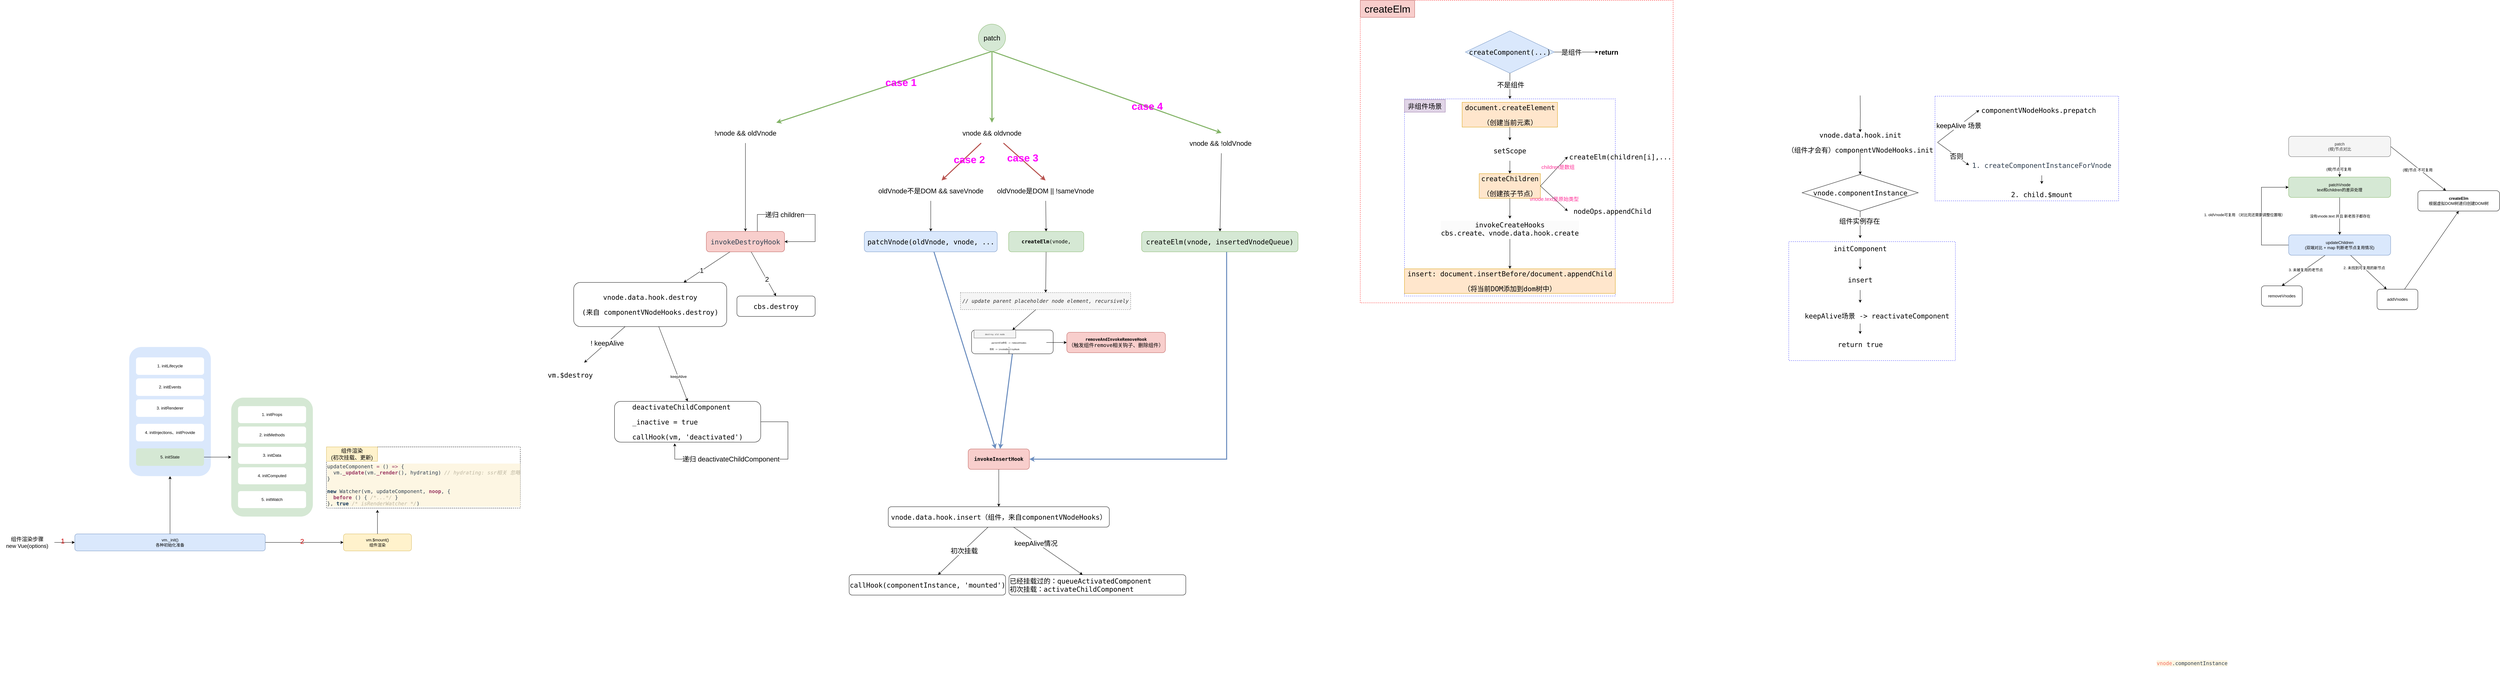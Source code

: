 <mxfile version="20.8.16" type="github">
  <diagram id="CYfjbphqx9tA-r45BFys" name="第 1 页">
    <mxGraphModel dx="10650" dy="4502" grid="1" gridSize="10" guides="1" tooltips="1" connect="1" arrows="1" fold="1" page="1" pageScale="1" pageWidth="827" pageHeight="1169" math="0" shadow="0">
      <root>
        <mxCell id="0" />
        <mxCell id="1" parent="0" />
        <mxCell id="A5yrZgPphUj7bXW_ytzl-1" value="" style="rounded=0;whiteSpace=wrap;html=1;strokeWidth=1;dashed=1;fillColor=none;fontColor=#333333;strokeColor=#FF0000;" vertex="1" parent="1">
          <mxGeometry x="-5030" y="-3460" width="920" height="890" as="geometry" />
        </mxCell>
        <mxCell id="4bwGVamTZCCQDD6INmVC-34" value="" style="rounded=0;whiteSpace=wrap;html=1;dashed=1;labelBackgroundColor=none;strokeColor=#3333FF;strokeWidth=1;fontSize=20;fontColor=default;fillColor=none;" parent="1" vertex="1">
          <mxGeometry x="-3340" y="-3178" width="540" height="308" as="geometry" />
        </mxCell>
        <mxCell id="4bwGVamTZCCQDD6INmVC-33" value="" style="rounded=0;whiteSpace=wrap;html=1;dashed=1;labelBackgroundColor=none;fontSize=20;fillColor=none;strokeWidth=1;strokeColor=#3333FF;" parent="1" vertex="1">
          <mxGeometry x="-3770" y="-2750" width="490" height="350" as="geometry" />
        </mxCell>
        <mxCell id="4bwGVamTZCCQDD6INmVC-31" value="" style="rounded=0;whiteSpace=wrap;html=1;dashed=1;labelBackgroundColor=none;fontSize=20;fontColor=#333333;fillColor=none;strokeColor=#3333FF;strokeWidth=1;" parent="1" vertex="1">
          <mxGeometry x="-4900" y="-3170" width="620" height="580" as="geometry" />
        </mxCell>
        <mxCell id="nyC_OaXjF2CT9D5yMoAg-6" style="edgeStyle=orthogonalEdgeStyle;rounded=0;orthogonalLoop=1;jettySize=auto;html=1;entryX=0.5;entryY=0;entryDx=0;entryDy=0;" parent="1" source="nyC_OaXjF2CT9D5yMoAg-3" target="nyC_OaXjF2CT9D5yMoAg-4" edge="1">
          <mxGeometry relative="1" as="geometry" />
        </mxCell>
        <mxCell id="nyC_OaXjF2CT9D5yMoAg-7" value="(根)节点可复用" style="edgeLabel;html=1;align=center;verticalAlign=middle;resizable=0;points=[];" parent="nyC_OaXjF2CT9D5yMoAg-6" vertex="1" connectable="0">
          <mxGeometry x="0.233" y="-3" relative="1" as="geometry">
            <mxPoint as="offset" />
          </mxGeometry>
        </mxCell>
        <mxCell id="nyC_OaXjF2CT9D5yMoAg-13" style="rounded=0;orthogonalLoop=1;jettySize=auto;html=1;exitX=1;exitY=0.5;exitDx=0;exitDy=0;" parent="1" source="nyC_OaXjF2CT9D5yMoAg-3" target="nyC_OaXjF2CT9D5yMoAg-12" edge="1">
          <mxGeometry relative="1" as="geometry" />
        </mxCell>
        <mxCell id="nyC_OaXjF2CT9D5yMoAg-14" value="(根)节点 不可复用" style="edgeLabel;html=1;align=center;verticalAlign=middle;resizable=0;points=[];" parent="nyC_OaXjF2CT9D5yMoAg-13" vertex="1" connectable="0">
          <mxGeometry x="0.057" y="2" relative="1" as="geometry">
            <mxPoint x="-8" y="2" as="offset" />
          </mxGeometry>
        </mxCell>
        <mxCell id="nyC_OaXjF2CT9D5yMoAg-3" value="patch&lt;br&gt;(根)节点对比" style="rounded=1;whiteSpace=wrap;html=1;fillColor=#f5f5f5;fontColor=#333333;strokeColor=#666666;" parent="1" vertex="1">
          <mxGeometry x="-2300" y="-3060" width="300" height="60" as="geometry" />
        </mxCell>
        <mxCell id="nyC_OaXjF2CT9D5yMoAg-10" style="edgeStyle=orthogonalEdgeStyle;rounded=0;orthogonalLoop=1;jettySize=auto;html=1;" parent="1" source="nyC_OaXjF2CT9D5yMoAg-4" target="nyC_OaXjF2CT9D5yMoAg-5" edge="1">
          <mxGeometry relative="1" as="geometry" />
        </mxCell>
        <mxCell id="nyC_OaXjF2CT9D5yMoAg-11" value="没有vnode.text 并且 新老孩子都存在" style="edgeLabel;html=1;align=center;verticalAlign=middle;resizable=0;points=[];" parent="nyC_OaXjF2CT9D5yMoAg-10" vertex="1" connectable="0">
          <mxGeometry x="-0.017" y="1" relative="1" as="geometry">
            <mxPoint y="1" as="offset" />
          </mxGeometry>
        </mxCell>
        <mxCell id="nyC_OaXjF2CT9D5yMoAg-4" value="patchVnode&lt;br&gt;text和children的差异处理" style="rounded=1;whiteSpace=wrap;html=1;fillColor=#d5e8d4;strokeColor=#82b366;" parent="1" vertex="1">
          <mxGeometry x="-2300" y="-2940" width="300" height="60" as="geometry" />
        </mxCell>
        <mxCell id="nyC_OaXjF2CT9D5yMoAg-19" style="edgeStyle=orthogonalEdgeStyle;rounded=0;orthogonalLoop=1;jettySize=auto;html=1;entryX=0;entryY=0.5;entryDx=0;entryDy=0;" parent="1" source="nyC_OaXjF2CT9D5yMoAg-5" target="nyC_OaXjF2CT9D5yMoAg-4" edge="1">
          <mxGeometry relative="1" as="geometry">
            <Array as="points">
              <mxPoint x="-2380" y="-2740" />
              <mxPoint x="-2380" y="-2910" />
            </Array>
          </mxGeometry>
        </mxCell>
        <mxCell id="nyC_OaXjF2CT9D5yMoAg-20" value="1. oldVnode可复用 （对比完还需要调整位置哦）" style="edgeLabel;html=1;align=center;verticalAlign=middle;resizable=0;points=[];" parent="nyC_OaXjF2CT9D5yMoAg-19" vertex="1" connectable="0">
          <mxGeometry x="0.174" y="-2" relative="1" as="geometry">
            <mxPoint x="-52" y="24" as="offset" />
          </mxGeometry>
        </mxCell>
        <mxCell id="nyC_OaXjF2CT9D5yMoAg-29" style="rounded=0;orthogonalLoop=1;jettySize=auto;html=1;" parent="1" source="nyC_OaXjF2CT9D5yMoAg-5" target="nyC_OaXjF2CT9D5yMoAg-27" edge="1">
          <mxGeometry relative="1" as="geometry" />
        </mxCell>
        <mxCell id="nyC_OaXjF2CT9D5yMoAg-32" value="2. 未找到可复用的新节点" style="edgeLabel;html=1;align=center;verticalAlign=middle;resizable=0;points=[];" parent="nyC_OaXjF2CT9D5yMoAg-29" vertex="1" connectable="0">
          <mxGeometry x="-0.258" y="1" relative="1" as="geometry">
            <mxPoint as="offset" />
          </mxGeometry>
        </mxCell>
        <mxCell id="nyC_OaXjF2CT9D5yMoAg-30" style="rounded=0;orthogonalLoop=1;jettySize=auto;html=1;entryX=0.5;entryY=0;entryDx=0;entryDy=0;" parent="1" source="nyC_OaXjF2CT9D5yMoAg-5" target="nyC_OaXjF2CT9D5yMoAg-23" edge="1">
          <mxGeometry relative="1" as="geometry" />
        </mxCell>
        <mxCell id="nyC_OaXjF2CT9D5yMoAg-31" value="3. 未被复用的老节点" style="edgeLabel;html=1;align=center;verticalAlign=middle;resizable=0;points=[];" parent="nyC_OaXjF2CT9D5yMoAg-30" vertex="1" connectable="0">
          <mxGeometry x="-0.07" y="1" relative="1" as="geometry">
            <mxPoint x="1" as="offset" />
          </mxGeometry>
        </mxCell>
        <mxCell id="nyC_OaXjF2CT9D5yMoAg-5" value="updateChildren&lt;br&gt;(双端对比 + map 判断老节点复用情况)" style="rounded=1;whiteSpace=wrap;html=1;fillColor=#dae8fc;strokeColor=#6c8ebf;" parent="1" vertex="1">
          <mxGeometry x="-2300" y="-2770" width="300" height="60" as="geometry" />
        </mxCell>
        <mxCell id="nyC_OaXjF2CT9D5yMoAg-12" value="&lt;b&gt;createElm&lt;/b&gt;&lt;br&gt;根据虚拟DOM树递归创建DOM树" style="rounded=1;whiteSpace=wrap;html=1;" parent="1" vertex="1">
          <mxGeometry x="-1920" y="-2900" width="240" height="60" as="geometry" />
        </mxCell>
        <mxCell id="nyC_OaXjF2CT9D5yMoAg-23" value="removeVnodes" style="rounded=1;whiteSpace=wrap;html=1;" parent="1" vertex="1">
          <mxGeometry x="-2380" y="-2620" width="120" height="60" as="geometry" />
        </mxCell>
        <mxCell id="nyC_OaXjF2CT9D5yMoAg-35" style="edgeStyle=none;rounded=0;orthogonalLoop=1;jettySize=auto;html=1;entryX=0.5;entryY=1;entryDx=0;entryDy=0;" parent="1" source="nyC_OaXjF2CT9D5yMoAg-27" target="nyC_OaXjF2CT9D5yMoAg-12" edge="1">
          <mxGeometry relative="1" as="geometry" />
        </mxCell>
        <mxCell id="nyC_OaXjF2CT9D5yMoAg-27" value="addVnodes" style="rounded=1;whiteSpace=wrap;html=1;" parent="1" vertex="1">
          <mxGeometry x="-2040" y="-2610" width="120" height="60" as="geometry" />
        </mxCell>
        <mxCell id="IgrU8c0RmBnP60wYQgWF-32" value="" style="group;fillColor=none;strokeColor=none;container=0;" parent="1" vertex="1" connectable="0">
          <mxGeometry x="-8650" y="-2440" width="240" height="380" as="geometry" />
        </mxCell>
        <mxCell id="IgrU8c0RmBnP60wYQgWF-27" value="" style="rounded=1;whiteSpace=wrap;html=1;labelBackgroundColor=none;fontSize=16;fillColor=#dae8fc;strokeColor=none;" parent="1" vertex="1">
          <mxGeometry x="-8650" y="-2440" width="240" height="380" as="geometry" />
        </mxCell>
        <mxCell id="IgrU8c0RmBnP60wYQgWF-4" value="1. initLifecycle" style="rounded=1;whiteSpace=wrap;html=1;strokeColor=none;dashed=1;" parent="1" vertex="1">
          <mxGeometry x="-8630" y="-2409.412" width="200" height="51.471" as="geometry" />
        </mxCell>
        <mxCell id="IgrU8c0RmBnP60wYQgWF-5" value="2. initEvents" style="rounded=1;whiteSpace=wrap;html=1;strokeColor=none;dashed=1;" parent="1" vertex="1">
          <mxGeometry x="-8630" y="-2347.647" width="200" height="51.471" as="geometry" />
        </mxCell>
        <mxCell id="IgrU8c0RmBnP60wYQgWF-6" value="3. initRenderer" style="rounded=1;whiteSpace=wrap;html=1;strokeColor=none;dashed=1;" parent="1" vertex="1">
          <mxGeometry x="-8630" y="-2285.882" width="200" height="51.471" as="geometry" />
        </mxCell>
        <mxCell id="IgrU8c0RmBnP60wYQgWF-7" value="4. initInjections、initProvide" style="rounded=1;whiteSpace=wrap;html=1;strokeColor=none;dashed=1;" parent="1" vertex="1">
          <mxGeometry x="-8630" y="-2213.824" width="200" height="51.471" as="geometry" />
        </mxCell>
        <mxCell id="IgrU8c0RmBnP60wYQgWF-8" value="5. initState" style="rounded=1;whiteSpace=wrap;html=1;fillColor=#d5e8d4;strokeColor=none;dashed=1;" parent="1" vertex="1">
          <mxGeometry x="-8630" y="-2141.765" width="200" height="51.471" as="geometry" />
        </mxCell>
        <mxCell id="IgrU8c0RmBnP60wYQgWF-45" style="rounded=0;orthogonalLoop=1;jettySize=auto;html=1;fontSize=16;" parent="1" source="IgrU8c0RmBnP60wYQgWF-8" target="IgrU8c0RmBnP60wYQgWF-44" edge="1">
          <mxGeometry relative="1" as="geometry" />
        </mxCell>
        <mxCell id="IgrU8c0RmBnP60wYQgWF-68" style="edgeStyle=none;rounded=0;orthogonalLoop=1;jettySize=auto;html=1;entryX=0;entryY=0.5;entryDx=0;entryDy=0;fontSize=16;" parent="1" source="IgrU8c0RmBnP60wYQgWF-56" target="IgrU8c0RmBnP60wYQgWF-67" edge="1">
          <mxGeometry relative="1" as="geometry" />
        </mxCell>
        <mxCell id="uZaw1NYE_zLOabANN2x5-4" value="2" style="edgeLabel;html=1;align=center;verticalAlign=middle;resizable=0;points=[];fontSize=20;labelBackgroundColor=none;fontColor=#CC0000;" parent="IgrU8c0RmBnP60wYQgWF-68" vertex="1" connectable="0">
          <mxGeometry x="-0.061" y="4" relative="1" as="geometry">
            <mxPoint as="offset" />
          </mxGeometry>
        </mxCell>
        <mxCell id="IgrU8c0RmBnP60wYQgWF-56" value="vm._init()&lt;br&gt;各种初始化准备" style="rounded=1;whiteSpace=wrap;html=1;fillColor=#dae8fc;strokeColor=#6c8ebf;" parent="1" vertex="1">
          <mxGeometry x="-8810" y="-1890" width="560" height="50" as="geometry" />
        </mxCell>
        <mxCell id="IgrU8c0RmBnP60wYQgWF-62" value="" style="group;fillColor=none;strokeColor=none;container=0;" parent="1" vertex="1" connectable="0">
          <mxGeometry x="-8350" y="-2291.03" width="240" height="350" as="geometry" />
        </mxCell>
        <mxCell id="IgrU8c0RmBnP60wYQgWF-67" value="vm.$mount()&lt;br&gt;组件渲染" style="rounded=1;whiteSpace=wrap;html=1;fillColor=#fff2cc;strokeColor=#d6b656;" parent="1" vertex="1">
          <mxGeometry x="-8020" y="-1890" width="200" height="50" as="geometry" />
        </mxCell>
        <mxCell id="IgrU8c0RmBnP60wYQgWF-65" style="edgeStyle=none;rounded=0;orthogonalLoop=1;jettySize=auto;html=1;entryX=0.5;entryY=1;entryDx=0;entryDy=0;fontSize=16;" parent="1" source="IgrU8c0RmBnP60wYQgWF-56" target="IgrU8c0RmBnP60wYQgWF-27" edge="1">
          <mxGeometry relative="1" as="geometry" />
        </mxCell>
        <mxCell id="IgrU8c0RmBnP60wYQgWF-80" value="" style="group;rounded=1;strokeColor=#666666;dashed=1;fillColor=#f5f5f5;fontColor=#333333;container=0;" parent="1" vertex="1" connectable="0">
          <mxGeometry x="-8070" y="-2146.03" width="570" height="180" as="geometry" />
        </mxCell>
        <mxCell id="IgrU8c0RmBnP60wYQgWF-81" style="edgeStyle=none;rounded=0;orthogonalLoop=1;jettySize=auto;html=1;fontSize=16;entryX=0.263;entryY=1.07;entryDx=0;entryDy=0;entryPerimeter=0;" parent="1" source="IgrU8c0RmBnP60wYQgWF-67" target="IgrU8c0RmBnP60wYQgWF-76" edge="1">
          <mxGeometry relative="1" as="geometry" />
        </mxCell>
        <mxCell id="qLNd9muEBpBftxDDXbBB-7" style="rounded=0;orthogonalLoop=1;jettySize=auto;html=1;entryX=0.5;entryY=0;entryDx=0;entryDy=0;" parent="1" source="qLNd9muEBpBftxDDXbBB-2" target="qLNd9muEBpBftxDDXbBB-5" edge="1">
          <mxGeometry relative="1" as="geometry" />
        </mxCell>
        <mxCell id="qLNd9muEBpBftxDDXbBB-20" value="&lt;font style=&quot;font-size: 20px;&quot;&gt;2&lt;/font&gt;" style="edgeLabel;html=1;align=center;verticalAlign=middle;resizable=0;points=[];labelBackgroundColor=default;fontColor=default;" parent="qLNd9muEBpBftxDDXbBB-7" vertex="1" connectable="0">
          <mxGeometry x="0.218" y="1" relative="1" as="geometry">
            <mxPoint y="1" as="offset" />
          </mxGeometry>
        </mxCell>
        <mxCell id="qLNd9muEBpBftxDDXbBB-8" style="rounded=0;orthogonalLoop=1;jettySize=auto;html=1;" parent="1" source="qLNd9muEBpBftxDDXbBB-2" target="qLNd9muEBpBftxDDXbBB-6" edge="1">
          <mxGeometry relative="1" as="geometry" />
        </mxCell>
        <mxCell id="qLNd9muEBpBftxDDXbBB-21" value="&lt;font style=&quot;font-size: 20px;&quot;&gt;1&lt;/font&gt;" style="edgeLabel;html=1;align=center;verticalAlign=middle;resizable=0;points=[];labelBackgroundColor=default;fontColor=default;" parent="qLNd9muEBpBftxDDXbBB-8" vertex="1" connectable="0">
          <mxGeometry x="0.21" y="-2" relative="1" as="geometry">
            <mxPoint y="1" as="offset" />
          </mxGeometry>
        </mxCell>
        <mxCell id="qLNd9muEBpBftxDDXbBB-2" value="&lt;pre style=&quot;color: rgb(47, 63, 80); font-family: &amp;quot;Fira Code&amp;quot;, monospace; font-size: 20px;&quot;&gt;invokeDestroyHook&lt;/pre&gt;" style="rounded=1;whiteSpace=wrap;html=1;fillColor=#f8cecc;strokeColor=#b85450;fontSize=20;" parent="1" vertex="1">
          <mxGeometry x="-6953" y="-2780" width="230" height="60" as="geometry" />
        </mxCell>
        <mxCell id="qLNd9muEBpBftxDDXbBB-5" value="&lt;pre style=&quot;font-family: &amp;quot;Fira Code&amp;quot;, monospace; font-size: 20px;&quot;&gt;cbs.destroy&lt;/pre&gt;" style="rounded=1;whiteSpace=wrap;html=1;labelBackgroundColor=none;fontColor=default;fontSize=20;" parent="1" vertex="1">
          <mxGeometry x="-6863" y="-2590" width="230" height="60" as="geometry" />
        </mxCell>
        <mxCell id="qLNd9muEBpBftxDDXbBB-17" style="edgeStyle=none;rounded=0;orthogonalLoop=1;jettySize=auto;html=1;entryX=0.5;entryY=0;entryDx=0;entryDy=0;labelBackgroundColor=default;fontColor=default;" parent="1" source="qLNd9muEBpBftxDDXbBB-6" target="qLNd9muEBpBftxDDXbBB-31" edge="1">
          <mxGeometry relative="1" as="geometry">
            <mxPoint x="-6243" y="-2770.192" as="targetPoint" />
          </mxGeometry>
        </mxCell>
        <mxCell id="qLNd9muEBpBftxDDXbBB-19" value="keepAlive" style="edgeLabel;html=1;align=center;verticalAlign=middle;resizable=0;points=[];labelBackgroundColor=default;fontColor=default;" parent="qLNd9muEBpBftxDDXbBB-17" vertex="1" connectable="0">
          <mxGeometry x="0.34" y="1" relative="1" as="geometry">
            <mxPoint as="offset" />
          </mxGeometry>
        </mxCell>
        <mxCell id="Tw7vDCOJv9hkWKka9X_p-127" style="rounded=0;orthogonalLoop=1;jettySize=auto;html=1;labelBackgroundColor=default;fontSize=20;fontColor=default;" parent="1" source="qLNd9muEBpBftxDDXbBB-6" target="qLNd9muEBpBftxDDXbBB-11" edge="1">
          <mxGeometry relative="1" as="geometry" />
        </mxCell>
        <mxCell id="Tw7vDCOJv9hkWKka9X_p-138" value="!&amp;nbsp;keepAlive" style="edgeLabel;html=1;align=center;verticalAlign=middle;resizable=0;points=[];fontSize=20;fontColor=default;" parent="Tw7vDCOJv9hkWKka9X_p-127" vertex="1" connectable="0">
          <mxGeometry x="-0.1" y="1" relative="1" as="geometry">
            <mxPoint y="-1" as="offset" />
          </mxGeometry>
        </mxCell>
        <mxCell id="qLNd9muEBpBftxDDXbBB-6" value="&lt;pre style=&quot;font-family: &amp;quot;Fira Code&amp;quot;, monospace; font-size: 20px;&quot;&gt;vnode.data.hook.destroy&lt;/pre&gt;&lt;pre style=&quot;font-family: &amp;quot;Fira Code&amp;quot;, monospace; font-size: 20px;&quot;&gt;(来自 componentVNodeHooks.destroy)&lt;/pre&gt;" style="rounded=1;html=1;labelBackgroundColor=none;fontColor=default;fillColor=none;fontSize=20;whiteSpace=wrap;" parent="1" vertex="1">
          <mxGeometry x="-7343" y="-2630" width="450" height="130" as="geometry" />
        </mxCell>
        <mxCell id="qLNd9muEBpBftxDDXbBB-11" value="&lt;pre style=&quot;font-family: &amp;quot;Fira Code&amp;quot;, monospace; font-size: 20px;&quot;&gt;vm.$destroy&lt;/pre&gt;" style="text;whiteSpace=wrap;html=1;labelBackgroundColor=none;fontColor=default;fontSize=20;verticalAlign=middle;align=center;" parent="1" vertex="1">
          <mxGeometry x="-7443" y="-2394" width="180" height="72" as="geometry" />
        </mxCell>
        <mxCell id="qLNd9muEBpBftxDDXbBB-31" value="&lt;pre style=&quot;border-color: var(--border-color); text-align: left; font-family: &amp;quot;Fira Code&amp;quot;, monospace; font-size: 20px;&quot;&gt;deactivateChildComponent&lt;br style=&quot;border-color: var(--border-color); font-size: 20px;&quot;&gt;&lt;pre style=&quot;border-color: var(--border-color); font-family: &amp;quot;Fira Code&amp;quot;, monospace; font-size: 20px;&quot;&gt;_inactive = true&lt;br style=&quot;border-color: var(--border-color); font-size: 20px;&quot;&gt;&lt;pre style=&quot;border-color: var(--border-color); font-family: &amp;quot;Fira Code&amp;quot;, monospace; font-size: 20px;&quot;&gt;callHook(vm, &lt;span style=&quot;border-color: var(--border-color); font-size: 20px;&quot;&gt;&#39;deactivated&#39;&lt;/span&gt;)&lt;/pre&gt;&lt;/pre&gt;&lt;/pre&gt;" style="rounded=1;whiteSpace=wrap;html=1;labelBackgroundColor=none;fontColor=default;fontSize=20;fontStyle=0;" parent="1" vertex="1">
          <mxGeometry x="-7223" y="-2280" width="430" height="120" as="geometry" />
        </mxCell>
        <mxCell id="qLNd9muEBpBftxDDXbBB-32" style="edgeStyle=orthogonalEdgeStyle;rounded=0;orthogonalLoop=1;jettySize=auto;html=1;entryX=0.412;entryY=1.028;entryDx=0;entryDy=0;entryPerimeter=0;exitX=1;exitY=0.5;exitDx=0;exitDy=0;labelBackgroundColor=default;fontColor=default;" parent="1" source="qLNd9muEBpBftxDDXbBB-31" target="qLNd9muEBpBftxDDXbBB-31" edge="1">
          <mxGeometry relative="1" as="geometry">
            <Array as="points">
              <mxPoint x="-6713" y="-2220" />
              <mxPoint x="-6713" y="-2110" />
              <mxPoint x="-7046" y="-2110" />
            </Array>
          </mxGeometry>
        </mxCell>
        <mxCell id="qLNd9muEBpBftxDDXbBB-33" value="&lt;font style=&quot;font-size: 20px;&quot;&gt;递归&amp;nbsp;&lt;/font&gt;deactivateChildComponent" style="edgeLabel;html=1;align=center;verticalAlign=middle;resizable=0;points=[];labelBackgroundColor=default;fontColor=default;fontSize=20;" parent="qLNd9muEBpBftxDDXbBB-32" vertex="1" connectable="0">
          <mxGeometry x="0.469" y="-1" relative="1" as="geometry">
            <mxPoint x="60" as="offset" />
          </mxGeometry>
        </mxCell>
        <mxCell id="Tw7vDCOJv9hkWKka9X_p-125" style="edgeStyle=orthogonalEdgeStyle;rounded=0;orthogonalLoop=1;jettySize=auto;html=1;labelBackgroundColor=default;fontSize=20;fontColor=default;" parent="1" source="qLNd9muEBpBftxDDXbBB-36" target="qLNd9muEBpBftxDDXbBB-2" edge="1">
          <mxGeometry relative="1" as="geometry" />
        </mxCell>
        <mxCell id="qLNd9muEBpBftxDDXbBB-36" value="!vnode &amp;amp;&amp;amp; oldVnode" style="text;html=1;strokeColor=none;fillColor=none;align=center;verticalAlign=middle;whiteSpace=wrap;rounded=0;fontSize=20;" parent="1" vertex="1">
          <mxGeometry x="-6938" y="-3100" width="200" height="60" as="geometry" />
        </mxCell>
        <mxCell id="qLNd9muEBpBftxDDXbBB-49" style="rounded=0;orthogonalLoop=1;jettySize=auto;html=1;" parent="1" source="qLNd9muEBpBftxDDXbBB-37" target="qLNd9muEBpBftxDDXbBB-38" edge="1">
          <mxGeometry relative="1" as="geometry" />
        </mxCell>
        <mxCell id="qLNd9muEBpBftxDDXbBB-37" value="vnode &amp;amp;&amp;amp; !oldVnode&amp;nbsp;" style="text;html=1;strokeColor=none;fillColor=none;align=center;verticalAlign=middle;whiteSpace=wrap;rounded=0;fontSize=20;" parent="1" vertex="1">
          <mxGeometry x="-5538" y="-3070" width="200" height="60" as="geometry" />
        </mxCell>
        <mxCell id="qLNd9muEBpBftxDDXbBB-56" style="rounded=0;orthogonalLoop=1;jettySize=auto;html=1;fillColor=#dae8fc;strokeColor=#6c8ebf;strokeWidth=3;edgeStyle=orthogonalEdgeStyle;" parent="1" source="qLNd9muEBpBftxDDXbBB-38" target="qLNd9muEBpBftxDDXbBB-55" edge="1">
          <mxGeometry relative="1" as="geometry">
            <Array as="points">
              <mxPoint x="-5423" y="-2110" />
            </Array>
          </mxGeometry>
        </mxCell>
        <mxCell id="qLNd9muEBpBftxDDXbBB-38" value="&lt;pre style=&quot;font-family: &amp;quot;Fira Code&amp;quot;, monospace; font-size: 20px;&quot;&gt;&lt;pre style=&quot;font-family: &amp;quot;Fira Code&amp;quot;, monospace; font-size: 20px;&quot;&gt;createElm(&lt;span style=&quot;font-size: 20px;&quot;&gt;vnode&lt;/span&gt;, insertedVnodeQueue)&lt;/pre&gt;&lt;/pre&gt;" style="rounded=1;whiteSpace=wrap;html=1;fillColor=#d5e8d4;strokeColor=#82b366;labelBackgroundColor=none;fontColor=default;fontSize=20;" parent="1" vertex="1">
          <mxGeometry x="-5673" y="-2780" width="460" height="60" as="geometry" />
        </mxCell>
        <mxCell id="qLNd9muEBpBftxDDXbBB-47" style="rounded=0;orthogonalLoop=1;jettySize=auto;html=1;fontSize=20;fillColor=#f8cecc;strokeColor=#b85450;strokeWidth=3;" parent="1" source="qLNd9muEBpBftxDDXbBB-39" target="qLNd9muEBpBftxDDXbBB-40" edge="1">
          <mxGeometry relative="1" as="geometry" />
        </mxCell>
        <mxCell id="Tw7vDCOJv9hkWKka9X_p-176" value="case 2" style="edgeLabel;html=1;align=center;verticalAlign=middle;resizable=0;points=[];fontSize=30;fontColor=#FF00FF;fontStyle=1;labelBackgroundColor=none;" parent="qLNd9muEBpBftxDDXbBB-47" vertex="1" connectable="0">
          <mxGeometry x="-0.26" y="10" relative="1" as="geometry">
            <mxPoint x="1" as="offset" />
          </mxGeometry>
        </mxCell>
        <mxCell id="qLNd9muEBpBftxDDXbBB-48" style="rounded=0;orthogonalLoop=1;jettySize=auto;html=1;entryX=0.5;entryY=0;entryDx=0;entryDy=0;fontSize=20;fillColor=#f8cecc;strokeColor=#b85450;strokeWidth=3;" parent="1" source="qLNd9muEBpBftxDDXbBB-39" target="qLNd9muEBpBftxDDXbBB-43" edge="1">
          <mxGeometry relative="1" as="geometry" />
        </mxCell>
        <mxCell id="Tw7vDCOJv9hkWKka9X_p-177" value="case 3" style="edgeLabel;html=1;align=center;verticalAlign=middle;resizable=0;points=[];fontSize=30;fontColor=#FF00FF;fontStyle=1;labelBackgroundColor=none;" parent="qLNd9muEBpBftxDDXbBB-48" vertex="1" connectable="0">
          <mxGeometry x="-0.141" y="6" relative="1" as="geometry">
            <mxPoint x="-1" as="offset" />
          </mxGeometry>
        </mxCell>
        <mxCell id="qLNd9muEBpBftxDDXbBB-39" value="vnode &amp;amp;&amp;amp; oldvnode" style="text;html=1;strokeColor=none;fillColor=none;align=center;verticalAlign=middle;whiteSpace=wrap;rounded=0;fontSize=20;" parent="1" vertex="1">
          <mxGeometry x="-6213" y="-3100" width="200" height="60" as="geometry" />
        </mxCell>
        <mxCell id="qLNd9muEBpBftxDDXbBB-45" style="rounded=0;orthogonalLoop=1;jettySize=auto;html=1;" parent="1" source="qLNd9muEBpBftxDDXbBB-40" target="qLNd9muEBpBftxDDXbBB-42" edge="1">
          <mxGeometry relative="1" as="geometry" />
        </mxCell>
        <mxCell id="qLNd9muEBpBftxDDXbBB-40" value="oldVnode不是DOM &amp;amp;&amp;amp; saveVnode" style="text;html=1;strokeColor=none;fillColor=none;align=center;verticalAlign=middle;whiteSpace=wrap;rounded=0;fontSize=20;" parent="1" vertex="1">
          <mxGeometry x="-6469.5" y="-2930" width="353" height="60" as="geometry" />
        </mxCell>
        <mxCell id="Tw7vDCOJv9hkWKka9X_p-6" style="edgeStyle=none;rounded=0;orthogonalLoop=1;jettySize=auto;html=1;fillColor=#dae8fc;strokeColor=#6c8ebf;strokeWidth=3;" parent="1" source="qLNd9muEBpBftxDDXbBB-42" target="qLNd9muEBpBftxDDXbBB-55" edge="1">
          <mxGeometry relative="1" as="geometry" />
        </mxCell>
        <mxCell id="qLNd9muEBpBftxDDXbBB-42" value="&lt;pre style=&quot;font-family: &amp;quot;Fira Code&amp;quot;, monospace; font-size: 20px;&quot;&gt;&lt;pre style=&quot;font-family: &amp;quot;Fira Code&amp;quot;, monospace;&quot;&gt;patchVnode(oldVnode, vnode, ...&lt;/pre&gt;&lt;/pre&gt;" style="rounded=1;whiteSpace=wrap;html=1;fillColor=#dae8fc;strokeColor=#6c8ebf;" parent="1" vertex="1">
          <mxGeometry x="-6488.5" y="-2780" width="391" height="60" as="geometry" />
        </mxCell>
        <mxCell id="qLNd9muEBpBftxDDXbBB-46" style="rounded=0;orthogonalLoop=1;jettySize=auto;html=1;" parent="1" source="qLNd9muEBpBftxDDXbBB-43" target="qLNd9muEBpBftxDDXbBB-44" edge="1">
          <mxGeometry relative="1" as="geometry" />
        </mxCell>
        <mxCell id="qLNd9muEBpBftxDDXbBB-43" value="oldVnode是DOM || !sameVnode" style="text;html=1;strokeColor=none;fillColor=none;align=center;verticalAlign=middle;whiteSpace=wrap;rounded=0;fontSize=20;" parent="1" vertex="1">
          <mxGeometry x="-6111.89" y="-2930" width="313" height="60" as="geometry" />
        </mxCell>
        <mxCell id="qLNd9muEBpBftxDDXbBB-52" style="rounded=0;orthogonalLoop=1;jettySize=auto;html=1;" parent="1" source="qLNd9muEBpBftxDDXbBB-44" target="qLNd9muEBpBftxDDXbBB-51" edge="1">
          <mxGeometry relative="1" as="geometry" />
        </mxCell>
        <mxCell id="qLNd9muEBpBftxDDXbBB-51" value="&lt;pre style=&quot;font-family: &amp;quot;Fira Code&amp;quot;, monospace; font-size: 11.3pt;&quot;&gt;&lt;span style=&quot;font-style: italic;&quot;&gt;// update parent placeholder node element, recursively&lt;/span&gt;&lt;/pre&gt;" style="text;whiteSpace=wrap;html=1;fontColor=#333333;labelBackgroundColor=none;strokeColor=#666666;dashed=1;verticalAlign=middle;align=center;fillColor=#f5f5f5;" parent="1" vertex="1">
          <mxGeometry x="-6205.64" y="-2600" width="500.5" height="50" as="geometry" />
        </mxCell>
        <mxCell id="Tw7vDCOJv9hkWKka9X_p-113" style="edgeStyle=none;rounded=0;orthogonalLoop=1;jettySize=auto;html=1;fontSize=15;" parent="1" source="qLNd9muEBpBftxDDXbBB-55" target="Tw7vDCOJv9hkWKka9X_p-112" edge="1">
          <mxGeometry relative="1" as="geometry" />
        </mxCell>
        <mxCell id="qLNd9muEBpBftxDDXbBB-55" value="&lt;pre style=&quot;font-family: &amp;quot;Fira Code&amp;quot;, monospace; font-size: 11.3pt;&quot;&gt;&lt;span style=&quot;font-weight: bold;&quot;&gt;invokeInsertHook&lt;/span&gt;&lt;/pre&gt;" style="text;whiteSpace=wrap;html=1;fillColor=#f8cecc;strokeColor=#b85450;labelBackgroundColor=none;fontColor=default;align=center;verticalAlign=middle;rounded=1;" parent="1" vertex="1">
          <mxGeometry x="-6183" y="-2140" width="180" height="60" as="geometry" />
        </mxCell>
        <mxCell id="qLNd9muEBpBftxDDXbBB-44" value="&lt;pre style=&quot;font-family: &amp;quot;Fira Code&amp;quot;, monospace; font-size: 11.3pt;&quot;&gt;&lt;span style=&quot;font-weight: bold;&quot;&gt;createElm&lt;/span&gt;(&lt;span style=&quot;&quot;&gt;vnode&lt;/span&gt;,&lt;/pre&gt;" style="text;whiteSpace=wrap;html=1;fillColor=#d5e8d4;strokeColor=#82b366;labelBackgroundColor=none;fontColor=default;align=center;verticalAlign=middle;rounded=1;" parent="1" vertex="1">
          <mxGeometry x="-6064" y="-2780" width="221" height="60" as="geometry" />
        </mxCell>
        <mxCell id="Tw7vDCOJv9hkWKka9X_p-2" style="rounded=0;orthogonalLoop=1;jettySize=auto;html=1;fillColor=#d5e8d4;strokeColor=#82b366;strokeWidth=3;" parent="1" target="qLNd9muEBpBftxDDXbBB-36" edge="1">
          <mxGeometry relative="1" as="geometry">
            <mxPoint x="-6113" y="-3310" as="sourcePoint" />
          </mxGeometry>
        </mxCell>
        <mxCell id="Tw7vDCOJv9hkWKka9X_p-175" value="case 1" style="edgeLabel;html=1;align=center;verticalAlign=middle;resizable=0;points=[];fontSize=30;fontColor=#FF00FF;fontStyle=1;labelBackgroundColor=none;" parent="Tw7vDCOJv9hkWKka9X_p-2" vertex="1" connectable="0">
          <mxGeometry x="-0.153" y="2" relative="1" as="geometry">
            <mxPoint as="offset" />
          </mxGeometry>
        </mxCell>
        <mxCell id="Tw7vDCOJv9hkWKka9X_p-123" style="rounded=0;orthogonalLoop=1;jettySize=auto;html=1;fontSize=20;fontColor=#3333FF;fillColor=#d5e8d4;strokeColor=#82b366;strokeWidth=3;" parent="1" source="Tw7vDCOJv9hkWKka9X_p-1" target="qLNd9muEBpBftxDDXbBB-39" edge="1">
          <mxGeometry relative="1" as="geometry" />
        </mxCell>
        <mxCell id="Tw7vDCOJv9hkWKka9X_p-135" style="rounded=0;orthogonalLoop=1;jettySize=auto;html=1;entryX=0.5;entryY=0;entryDx=0;entryDy=0;labelBackgroundColor=default;fontSize=20;fontColor=default;exitX=0.5;exitY=1;exitDx=0;exitDy=0;fillColor=#d5e8d4;strokeColor=#82b366;strokeWidth=3;" parent="1" source="Tw7vDCOJv9hkWKka9X_p-1" target="qLNd9muEBpBftxDDXbBB-37" edge="1">
          <mxGeometry relative="1" as="geometry" />
        </mxCell>
        <mxCell id="Tw7vDCOJv9hkWKka9X_p-178" value="case 4" style="edgeLabel;html=1;align=center;verticalAlign=middle;resizable=0;points=[];fontSize=30;fontColor=#FF00FF;fontStyle=1;labelBackgroundColor=none;" parent="Tw7vDCOJv9hkWKka9X_p-135" vertex="1" connectable="0">
          <mxGeometry x="0.352" y="2" relative="1" as="geometry">
            <mxPoint x="-1" as="offset" />
          </mxGeometry>
        </mxCell>
        <mxCell id="Tw7vDCOJv9hkWKka9X_p-1" value="patch" style="ellipse;whiteSpace=wrap;html=1;aspect=fixed;fontSize=20;fillColor=#d5e8d4;strokeColor=#82b366;" parent="1" vertex="1">
          <mxGeometry x="-6153" y="-3390" width="80" height="80" as="geometry" />
        </mxCell>
        <mxCell id="Tw7vDCOJv9hkWKka9X_p-45" value="&lt;pre style=&quot;background-color:#fdf6e3;color:#2f3f50;font-family:&#39;Fira Code&#39;,monospace;font-size:11.3pt;&quot;&gt;&lt;span style=&quot;color:#f76c5e;&quot;&gt;vnode&lt;/span&gt;.componentInstance&lt;/pre&gt;" style="text;whiteSpace=wrap;html=1;" parent="1" vertex="1">
          <mxGeometry x="-2690" y="-1540" width="240" height="70" as="geometry" />
        </mxCell>
        <mxCell id="Tw7vDCOJv9hkWKka9X_p-18" value="" style="edgeStyle=orthogonalEdgeStyle;rounded=0;orthogonalLoop=1;jettySize=auto;html=1;fontSize=20;" parent="1" target="Tw7vDCOJv9hkWKka9X_p-17" edge="1">
          <mxGeometry relative="1" as="geometry">
            <mxPoint x="-3560" y="-3180" as="sourcePoint" />
          </mxGeometry>
        </mxCell>
        <mxCell id="Tw7vDCOJv9hkWKka9X_p-61" style="edgeStyle=orthogonalEdgeStyle;rounded=0;orthogonalLoop=1;jettySize=auto;html=1;fontSize=20;" parent="1" source="Tw7vDCOJv9hkWKka9X_p-52" target="Tw7vDCOJv9hkWKka9X_p-54" edge="1">
          <mxGeometry relative="1" as="geometry">
            <mxPoint x="-3565" y="-2630" as="targetPoint" />
          </mxGeometry>
        </mxCell>
        <mxCell id="Tw7vDCOJv9hkWKka9X_p-62" value="组件实例存在" style="edgeLabel;html=1;align=center;verticalAlign=middle;resizable=0;points=[];fontSize=20;" parent="Tw7vDCOJv9hkWKka9X_p-61" vertex="1" connectable="0">
          <mxGeometry x="-0.272" y="-2" relative="1" as="geometry">
            <mxPoint as="offset" />
          </mxGeometry>
        </mxCell>
        <mxCell id="Tw7vDCOJv9hkWKka9X_p-52" value="&lt;pre style=&quot;border-color: var(--border-color); text-align: left; font-family: &amp;quot;Fira Code&amp;quot;, monospace; font-size: 20px;&quot;&gt;vnode.componentInstance&lt;/pre&gt;" style="rhombus;whiteSpace=wrap;html=1;labelBackgroundColor=none;fontColor=default;fontSize=20;" parent="1" vertex="1">
          <mxGeometry x="-3730.5" y="-2947.65" width="341" height="107.65" as="geometry" />
        </mxCell>
        <mxCell id="Tw7vDCOJv9hkWKka9X_p-115" style="edgeStyle=none;rounded=0;orthogonalLoop=1;jettySize=auto;html=1;fontSize=15;" parent="1" source="Tw7vDCOJv9hkWKka9X_p-112" target="Tw7vDCOJv9hkWKka9X_p-114" edge="1">
          <mxGeometry relative="1" as="geometry" />
        </mxCell>
        <mxCell id="Tw7vDCOJv9hkWKka9X_p-116" value="初次挂载" style="edgeLabel;html=1;align=center;verticalAlign=middle;resizable=0;points=[];fontSize=20;" parent="Tw7vDCOJv9hkWKka9X_p-115" vertex="1" connectable="0">
          <mxGeometry x="-0.024" y="1" relative="1" as="geometry">
            <mxPoint as="offset" />
          </mxGeometry>
        </mxCell>
        <mxCell id="Tw7vDCOJv9hkWKka9X_p-118" style="edgeStyle=none;rounded=0;orthogonalLoop=1;jettySize=auto;html=1;fontSize=15;" parent="1" source="Tw7vDCOJv9hkWKka9X_p-112" target="Tw7vDCOJv9hkWKka9X_p-117" edge="1">
          <mxGeometry relative="1" as="geometry" />
        </mxCell>
        <mxCell id="Tw7vDCOJv9hkWKka9X_p-119" value="keepAlive情况" style="edgeLabel;html=1;align=center;verticalAlign=middle;resizable=0;points=[];fontSize=20;" parent="Tw7vDCOJv9hkWKka9X_p-118" vertex="1" connectable="0">
          <mxGeometry x="-0.346" y="-1" relative="1" as="geometry">
            <mxPoint as="offset" />
          </mxGeometry>
        </mxCell>
        <mxCell id="Tw7vDCOJv9hkWKka9X_p-112" value="&lt;pre style=&quot;font-family: &amp;quot;Fira Code&amp;quot;, monospace; font-size: 20px;&quot;&gt;vnode.data.hook.&lt;span style=&quot;font-size: 20px;&quot;&gt;insert（组件，来自componentVNodeHooks）&lt;/span&gt;&lt;/pre&gt;" style="text;whiteSpace=wrap;html=1;fontSize=20;labelBackgroundColor=none;fontColor=default;fontStyle=0;align=center;verticalAlign=middle;strokeColor=default;rounded=1;" parent="1" vertex="1">
          <mxGeometry x="-6418" y="-1970" width="650" height="60" as="geometry" />
        </mxCell>
        <mxCell id="Tw7vDCOJv9hkWKka9X_p-114" value="&lt;pre style=&quot;font-family: &amp;quot;Fira Code&amp;quot;, monospace; font-size: 20px;&quot;&gt;&lt;pre style=&quot;font-family: &amp;quot;Fira Code&amp;quot;, monospace; font-size: 20px;&quot;&gt;callHook(componentInstance, &lt;span style=&quot;font-size: 20px;&quot;&gt;&#39;mounted&#39;&lt;/span&gt;)&lt;/pre&gt;&lt;/pre&gt;" style="text;whiteSpace=wrap;html=1;fontSize=20;labelBackgroundColor=none;fontColor=default;verticalAlign=middle;strokeColor=default;rounded=1;" parent="1" vertex="1">
          <mxGeometry x="-6533" y="-1770" width="460" height="60" as="geometry" />
        </mxCell>
        <mxCell id="Tw7vDCOJv9hkWKka9X_p-117" value="&lt;pre style=&quot;font-family: &amp;quot;Fira Code&amp;quot;, monospace; font-size: 20px;&quot;&gt;&lt;pre style=&quot;font-family: &amp;quot;Fira Code&amp;quot;, monospace; font-size: 20px;&quot;&gt;&lt;div style=&quot;&quot;&gt;&lt;span style=&quot;background-color: initial; white-space: normal;&quot;&gt;已经挂载过的：queueActivatedComponent&lt;/span&gt;&lt;/div&gt;初次挂载：activateChildComponent&lt;/pre&gt;&lt;/pre&gt;" style="text;whiteSpace=wrap;html=1;fontSize=20;labelBackgroundColor=none;fontColor=default;align=left;verticalAlign=middle;strokeColor=default;rounded=1;" parent="1" vertex="1">
          <mxGeometry x="-6063" y="-1770" width="520" height="60" as="geometry" />
        </mxCell>
        <mxCell id="Tw7vDCOJv9hkWKka9X_p-126" value="递归 children" style="edgeStyle=orthogonalEdgeStyle;rounded=0;orthogonalLoop=1;jettySize=auto;html=1;entryX=1;entryY=0.5;entryDx=0;entryDy=0;labelBackgroundColor=default;fontSize=20;fontColor=default;" parent="1" source="qLNd9muEBpBftxDDXbBB-2" target="qLNd9muEBpBftxDDXbBB-2" edge="1">
          <mxGeometry x="-0.333" relative="1" as="geometry">
            <Array as="points">
              <mxPoint x="-6803" y="-2830" />
              <mxPoint x="-6633" y="-2830" />
              <mxPoint x="-6633" y="-2750" />
            </Array>
            <mxPoint as="offset" />
          </mxGeometry>
        </mxCell>
        <mxCell id="qLNd9muEBpBftxDDXbBB-63" value="&lt;pre style=&quot;font-family: &amp;quot;Fira Code&amp;quot;, monospace; font-size: 11.3pt;&quot;&gt;&lt;br&gt;&lt;/pre&gt;" style="text;whiteSpace=wrap;html=1;labelBackgroundColor=none;fontColor=default;verticalAlign=middle;align=center;fontStyle=0" parent="1" vertex="1">
          <mxGeometry x="-5831.79" y="-2455.6" width="158.79" height="30" as="geometry" />
        </mxCell>
        <mxCell id="Tw7vDCOJv9hkWKka9X_p-134" style="edgeStyle=none;rounded=0;orthogonalLoop=1;jettySize=auto;html=1;labelBackgroundColor=default;fontSize=20;fontColor=default;fillColor=#dae8fc;strokeColor=#6c8ebf;strokeWidth=3;exitX=0.5;exitY=1;exitDx=0;exitDy=0;" parent="1" source="Tw7vDCOJv9hkWKka9X_p-144" target="qLNd9muEBpBftxDDXbBB-55" edge="1">
          <mxGeometry relative="1" as="geometry">
            <mxPoint x="-6012.219" y="-2416.08" as="sourcePoint" />
          </mxGeometry>
        </mxCell>
        <mxCell id="Tw7vDCOJv9hkWKka9X_p-132" style="edgeStyle=none;rounded=0;orthogonalLoop=1;jettySize=auto;html=1;labelBackgroundColor=default;fontSize=20;fontColor=default;entryX=0.5;entryY=0;entryDx=0;entryDy=0;" parent="1" source="qLNd9muEBpBftxDDXbBB-51" target="Tw7vDCOJv9hkWKka9X_p-144" edge="1">
          <mxGeometry relative="1" as="geometry">
            <mxPoint x="-5913.002" y="-2500" as="targetPoint" />
          </mxGeometry>
        </mxCell>
        <mxCell id="Tw7vDCOJv9hkWKka9X_p-144" value="&lt;pre style=&quot;border-color: var(--border-color);&quot;&gt;&lt;font face=&quot;Fira Code, monospace&quot;&gt;&lt;br&gt;&lt;/font&gt;&lt;font face=&quot;Fira Code, monospace&quot;&gt;&lt;br&gt;&lt;/font&gt;&lt;font face=&quot;Fira Code, monospace&quot;&gt;&lt;span style=&quot;font-size: 11.3pt;&quot;&gt;&lt;br&gt;&lt;/span&gt;&lt;/font&gt;&lt;/pre&gt;" style="rounded=1;whiteSpace=wrap;html=1;labelBackgroundColor=none;strokeColor=default;fontSize=6;fontColor=default;fillColor=none;align=left;" parent="1" vertex="1">
          <mxGeometry x="-6173" y="-2490" width="240" height="70" as="geometry" />
        </mxCell>
        <mxCell id="Tw7vDCOJv9hkWKka9X_p-146" style="edgeStyle=none;rounded=0;orthogonalLoop=1;jettySize=auto;html=1;entryX=0.5;entryY=0;entryDx=0;entryDy=0;labelBackgroundColor=default;strokeWidth=1;fontSize=6;fontColor=default;" parent="1" source="Tw7vDCOJv9hkWKka9X_p-144" target="Tw7vDCOJv9hkWKka9X_p-144" edge="1">
          <mxGeometry relative="1" as="geometry" />
        </mxCell>
        <mxCell id="Tw7vDCOJv9hkWKka9X_p-147" value="&lt;pre style=&quot;border-color: var(--border-color); text-align: left;&quot;&gt;&lt;font style=&quot;border-color: var(--border-color);&quot; face=&quot;Fira Code, monospace&quot;&gt;destroy old node&lt;/font&gt;&lt;/pre&gt;" style="text;html=1;strokeColor=#666666;fillColor=#f5f5f5;align=center;verticalAlign=middle;whiteSpace=wrap;rounded=0;fontSize=6;fontColor=#333333;" parent="1" vertex="1">
          <mxGeometry x="-6165.9" y="-2490" width="122.9" height="23.58" as="geometry" />
        </mxCell>
        <mxCell id="Tw7vDCOJv9hkWKka9X_p-173" style="edgeStyle=orthogonalEdgeStyle;rounded=0;orthogonalLoop=1;jettySize=auto;html=1;labelBackgroundColor=default;strokeWidth=1;fontSize=6;fontColor=default;entryX=0;entryY=0.5;entryDx=0;entryDy=0;" parent="1" source="Tw7vDCOJv9hkWKka9X_p-168" target="Tw7vDCOJv9hkWKka9X_p-174" edge="1">
          <mxGeometry relative="1" as="geometry">
            <mxPoint x="-5853" y="-2453.21" as="targetPoint" />
          </mxGeometry>
        </mxCell>
        <mxCell id="Tw7vDCOJv9hkWKka9X_p-168" value="&lt;meta charset=&quot;utf-8&quot;&gt;&lt;pre style=&quot;border-color: var(--border-color); color: rgb(0, 0, 0); font-size: 6px; font-style: normal; font-variant-ligatures: normal; font-variant-caps: normal; font-weight: 400; letter-spacing: normal; orphans: 2; text-indent: 0px; text-transform: none; widows: 2; word-spacing: 0px; -webkit-text-stroke-width: 0px; background-color: rgb(251, 251, 251); text-decoration-thickness: initial; text-decoration-style: initial; text-decoration-color: initial;&quot;&gt;&lt;font style=&quot;border-color: var(--border-color);&quot; face=&quot;Fira Code, monospace&quot;&gt;parentElm存在 -&amp;gt; removeVnodes&lt;/font&gt;&lt;/pre&gt;" style="text;whiteSpace=wrap;html=1;fontSize=6;fontColor=default;verticalAlign=middle;align=center;" parent="1" vertex="1">
          <mxGeometry x="-6173" y="-2466.42" width="220" height="26.42" as="geometry" />
        </mxCell>
        <mxCell id="Tw7vDCOJv9hkWKka9X_p-172" value="" style="edgeStyle=orthogonalEdgeStyle;rounded=0;orthogonalLoop=1;jettySize=auto;html=1;labelBackgroundColor=default;strokeWidth=1;fontSize=6;fontColor=default;endArrow=none;" parent="1" source="Tw7vDCOJv9hkWKka9X_p-168" target="Tw7vDCOJv9hkWKka9X_p-169" edge="1">
          <mxGeometry relative="1" as="geometry">
            <mxPoint x="-6063" y="-2440" as="sourcePoint" />
            <mxPoint x="-5893" y="-2466" as="targetPoint" />
          </mxGeometry>
        </mxCell>
        <mxCell id="Tw7vDCOJv9hkWKka9X_p-169" value="&lt;meta charset=&quot;utf-8&quot;&gt;&lt;pre style=&quot;border-color: var(--border-color); color: rgb(0, 0, 0); font-size: 6px; font-style: normal; font-variant-ligatures: normal; font-variant-caps: normal; font-weight: 400; letter-spacing: normal; orphans: 2; text-indent: 0px; text-transform: none; widows: 2; word-spacing: 0px; -webkit-text-stroke-width: 0px; background-color: rgb(251, 251, 251); text-decoration-thickness: initial; text-decoration-style: initial; text-decoration-color: initial;&quot;&gt;&lt;font style=&quot;border-color: var(--border-color);&quot; face=&quot;Fira Code, monospace&quot;&gt;否则 -&amp;gt; invokeDestroyHook&lt;/font&gt;&lt;/pre&gt;" style="text;whiteSpace=wrap;html=1;fontSize=6;fontColor=default;align=center;verticalAlign=middle;" parent="1" vertex="1">
          <mxGeometry x="-6165.9" y="-2449.3" width="180" height="30" as="geometry" />
        </mxCell>
        <mxCell id="Tw7vDCOJv9hkWKka9X_p-174" value="&lt;pre style=&quot;&quot;&gt;&lt;font face=&quot;Fira Code, monospace&quot;&gt;&lt;b&gt;removeAndInvokeRemoveHook&lt;br/&gt;&lt;/b&gt;&lt;span style=&quot;font-size: 15.067px;&quot;&gt;（触发组件remove相关钩子、删除组件）&lt;/span&gt;&lt;/font&gt;&lt;/pre&gt;" style="text;whiteSpace=wrap;html=1;fillColor=#f8cecc;strokeColor=#b85450;labelBackgroundColor=none;fontColor=default;align=center;verticalAlign=middle;rounded=1;" parent="1" vertex="1">
          <mxGeometry x="-5893" y="-2483.21" width="290" height="60" as="geometry" />
        </mxCell>
        <mxCell id="Tw7vDCOJv9hkWKka9X_p-12" value="&lt;pre style=&quot;border-color: var(--border-color); text-align: left; font-family: &amp;quot;Fira Code&amp;quot;, monospace; font-size: 20px;&quot;&gt;createComponent(...)&lt;/pre&gt;" style="rhombus;whiteSpace=wrap;html=1;labelBackgroundColor=none;fontSize=20;fillColor=#dae8fc;strokeColor=#6c8ebf;" parent="1" vertex="1">
          <mxGeometry x="-4721" y="-3369.99" width="262" height="124.33" as="geometry" />
        </mxCell>
        <mxCell id="Tw7vDCOJv9hkWKka9X_p-68" style="edgeStyle=orthogonalEdgeStyle;rounded=0;orthogonalLoop=1;jettySize=auto;html=1;" parent="1" source="Tw7vDCOJv9hkWKka9X_p-12" target="4bwGVamTZCCQDD6INmVC-1" edge="1">
          <mxGeometry relative="1" as="geometry">
            <mxPoint x="-4283.5" y="-3265.67" as="targetPoint" />
          </mxGeometry>
        </mxCell>
        <mxCell id="Tw7vDCOJv9hkWKka9X_p-69" value="是组件" style="edgeLabel;html=1;align=center;verticalAlign=middle;resizable=0;points=[];fontSize=20;" parent="Tw7vDCOJv9hkWKka9X_p-68" vertex="1" connectable="0">
          <mxGeometry x="0.244" relative="1" as="geometry">
            <mxPoint x="-31" as="offset" />
          </mxGeometry>
        </mxCell>
        <mxCell id="Tw7vDCOJv9hkWKka9X_p-73" style="edgeStyle=orthogonalEdgeStyle;rounded=0;orthogonalLoop=1;jettySize=auto;html=1;" parent="1" source="Tw7vDCOJv9hkWKka9X_p-12" target="4bwGVamTZCCQDD6INmVC-31" edge="1">
          <mxGeometry relative="1" as="geometry">
            <mxPoint x="-4617" y="-3116.95" as="targetPoint" />
          </mxGeometry>
        </mxCell>
        <mxCell id="4bwGVamTZCCQDD6INmVC-15" value="不是组件" style="edgeLabel;html=1;align=center;verticalAlign=middle;resizable=0;points=[];fontSize=20;fontColor=default;" parent="Tw7vDCOJv9hkWKka9X_p-73" vertex="1" connectable="0">
          <mxGeometry x="-0.131" y="2" relative="1" as="geometry">
            <mxPoint as="offset" />
          </mxGeometry>
        </mxCell>
        <mxCell id="4bwGVamTZCCQDD6INmVC-12" style="edgeStyle=none;rounded=0;orthogonalLoop=1;jettySize=auto;html=1;labelBackgroundColor=none;fontSize=20;fontColor=default;" parent="1" source="Tw7vDCOJv9hkWKka9X_p-76" target="4bwGVamTZCCQDD6INmVC-11" edge="1">
          <mxGeometry relative="1" as="geometry" />
        </mxCell>
        <mxCell id="Tw7vDCOJv9hkWKka9X_p-76" value="&lt;pre style=&quot;border-color: var(--border-color); font-style: normal; font-variant-ligatures: normal; font-variant-caps: normal; letter-spacing: normal; orphans: 2; text-indent: 0px; text-transform: none; widows: 2; word-spacing: 0px; -webkit-text-stroke-width: 0px; text-decoration-thickness: initial; text-decoration-style: initial; text-decoration-color: initial; font-family: &amp;quot;Fira Code&amp;quot;, monospace; font-size: 20px;&quot;&gt;&lt;span style=&quot;border-color: var(--border-color); font-size: 20px;&quot;&gt;createChildren&lt;/span&gt;&lt;/pre&gt;&lt;pre style=&quot;border-color: var(--border-color); font-style: normal; font-variant-ligatures: normal; font-variant-caps: normal; letter-spacing: normal; orphans: 2; text-indent: 0px; text-transform: none; widows: 2; word-spacing: 0px; -webkit-text-stroke-width: 0px; text-decoration-thickness: initial; text-decoration-style: initial; text-decoration-color: initial; font-family: &amp;quot;Fira Code&amp;quot;, monospace; font-size: 20px;&quot;&gt;&lt;span style=&quot;border-color: var(--border-color); font-size: 20px;&quot;&gt;（创建孩子节点）&lt;/span&gt;&lt;/pre&gt;" style="text;whiteSpace=wrap;html=1;labelBackgroundColor=none;fontSize=20;fontStyle=0;align=center;verticalAlign=middle;fillColor=#ffe6cc;strokeColor=#d79b00;" parent="1" vertex="1">
          <mxGeometry x="-4680.25" y="-2950" width="180" height="72.35" as="geometry" />
        </mxCell>
        <mxCell id="Tw7vDCOJv9hkWKka9X_p-78" value="&lt;pre style=&quot;font-family: &amp;quot;Fira Code&amp;quot;, monospace; font-size: 20px;&quot;&gt;&lt;span style=&quot;font-size: 20px;&quot;&gt;insert: document.insertBefore/document.appendChild&lt;/span&gt;&lt;/pre&gt;&lt;pre style=&quot;font-family: &amp;quot;Fira Code&amp;quot;, monospace; font-size: 20px;&quot;&gt;（将当前DOM添加到dom树中）&lt;/pre&gt;" style="text;whiteSpace=wrap;html=1;labelBackgroundColor=none;fontSize=20;fontStyle=0;align=center;verticalAlign=middle;fillColor=#ffe6cc;strokeColor=#d79b00;" parent="1" vertex="1">
          <mxGeometry x="-4900" y="-2670" width="620" height="72.35" as="geometry" />
        </mxCell>
        <mxCell id="Tw7vDCOJv9hkWKka9X_p-81" value="&lt;pre style=&quot;border-color: var(--border-color); font-style: normal; font-variant-ligatures: normal; font-variant-caps: normal; letter-spacing: normal; orphans: 2; text-indent: 0px; text-transform: none; widows: 2; word-spacing: 0px; -webkit-text-stroke-width: 0px; text-decoration-thickness: initial; text-decoration-style: initial; text-decoration-color: initial; font-family: &amp;quot;Fira Code&amp;quot;, monospace; font-size: 20px;&quot;&gt;&lt;pre style=&quot;font-family: &amp;quot;Fira Code&amp;quot;, monospace; font-size: 20px;&quot;&gt;createElm(&lt;span style=&quot;font-size: 20px;&quot;&gt;children&lt;/span&gt;&lt;span style=&quot;font-size: 20px;&quot;&gt;[&lt;/span&gt;i&lt;span style=&quot;font-size: 20px;&quot;&gt;]&lt;/span&gt;,...&lt;/pre&gt;&lt;/pre&gt;" style="text;whiteSpace=wrap;html=1;labelBackgroundColor=none;fontColor=default;fontSize=20;fontStyle=0;align=center;verticalAlign=middle;" parent="1" vertex="1">
          <mxGeometry x="-4420" y="-3030" width="310" height="60" as="geometry" />
        </mxCell>
        <mxCell id="Tw7vDCOJv9hkWKka9X_p-82" style="rounded=0;orthogonalLoop=1;jettySize=auto;html=1;labelBackgroundColor=none;fontColor=default;fontSize=20;fontStyle=0;exitX=1;exitY=0.5;exitDx=0;exitDy=0;entryX=0;entryY=0.5;entryDx=0;entryDy=0;" parent="1" source="Tw7vDCOJv9hkWKka9X_p-76" target="Tw7vDCOJv9hkWKka9X_p-81" edge="1">
          <mxGeometry relative="1" as="geometry">
            <mxPoint x="-4349" y="-2887.65" as="sourcePoint" />
          </mxGeometry>
        </mxCell>
        <mxCell id="Tw7vDCOJv9hkWKka9X_p-85" value="children是数组" style="edgeLabel;html=1;align=center;verticalAlign=middle;resizable=0;points=[];labelBackgroundColor=none;fontColor=#FF3399;fontSize=15;fontStyle=0" parent="Tw7vDCOJv9hkWKka9X_p-82" vertex="1" connectable="0">
          <mxGeometry x="0.302" y="1" relative="1" as="geometry">
            <mxPoint as="offset" />
          </mxGeometry>
        </mxCell>
        <mxCell id="Tw7vDCOJv9hkWKka9X_p-83" value="&lt;pre style=&quot;font-family: &amp;quot;Fira Code&amp;quot;, monospace; font-size: 20px;&quot;&gt;&lt;pre style=&quot;font-family: &amp;quot;Fira Code&amp;quot;, monospace; font-size: 20px;&quot;&gt;nodeOps.appendChild&lt;/pre&gt;&lt;/pre&gt;" style="text;whiteSpace=wrap;html=1;labelBackgroundColor=none;fontColor=default;fontSize=20;fontStyle=0;verticalAlign=middle;align=center;" parent="1" vertex="1">
          <mxGeometry x="-4420" y="-2870.0" width="263" height="60" as="geometry" />
        </mxCell>
        <mxCell id="Tw7vDCOJv9hkWKka9X_p-84" style="rounded=0;orthogonalLoop=1;jettySize=auto;html=1;labelBackgroundColor=none;fontColor=default;fontSize=20;fontStyle=0;entryX=0;entryY=0.5;entryDx=0;entryDy=0;exitX=1;exitY=0.5;exitDx=0;exitDy=0;" parent="1" source="Tw7vDCOJv9hkWKka9X_p-76" target="Tw7vDCOJv9hkWKka9X_p-83" edge="1">
          <mxGeometry relative="1" as="geometry" />
        </mxCell>
        <mxCell id="Tw7vDCOJv9hkWKka9X_p-86" value="vnode.text是原始类型" style="edgeLabel;html=1;align=center;verticalAlign=middle;resizable=0;points=[];labelBackgroundColor=none;fontColor=#FF3399;fontSize=15;fontStyle=0" parent="Tw7vDCOJv9hkWKka9X_p-84" vertex="1" connectable="0">
          <mxGeometry x="0.005" relative="1" as="geometry">
            <mxPoint as="offset" />
          </mxGeometry>
        </mxCell>
        <mxCell id="4bwGVamTZCCQDD6INmVC-7" style="edgeStyle=orthogonalEdgeStyle;rounded=0;orthogonalLoop=1;jettySize=auto;html=1;labelBackgroundColor=none;fontSize=20;fontColor=default;" parent="1" source="Tw7vDCOJv9hkWKka9X_p-90" target="Tw7vDCOJv9hkWKka9X_p-76" edge="1">
          <mxGeometry relative="1" as="geometry" />
        </mxCell>
        <mxCell id="Tw7vDCOJv9hkWKka9X_p-90" value="&lt;pre style=&quot;font-family: &amp;quot;Fira Code&amp;quot;, monospace; font-size: 20px;&quot;&gt;&lt;span style=&quot;font-size: 20px;&quot;&gt;setScope&lt;/span&gt;&lt;/pre&gt;" style="text;whiteSpace=wrap;html=1;labelBackgroundColor=none;fontColor=default;fontSize=20;fontStyle=0;align=center;verticalAlign=middle;" parent="1" vertex="1">
          <mxGeometry x="-4645" y="-3047.94" width="110" height="60" as="geometry" />
        </mxCell>
        <mxCell id="4bwGVamTZCCQDD6INmVC-1" value="return" style="text;html=1;strokeColor=none;fillColor=none;align=center;verticalAlign=middle;whiteSpace=wrap;rounded=0;fontSize=20;fontStyle=1" parent="1" vertex="1">
          <mxGeometry x="-4330" y="-3322.82" width="60" height="30" as="geometry" />
        </mxCell>
        <mxCell id="4bwGVamTZCCQDD6INmVC-5" style="edgeStyle=orthogonalEdgeStyle;rounded=0;orthogonalLoop=1;jettySize=auto;html=1;labelBackgroundColor=none;fontSize=20;fontColor=default;" parent="1" source="4bwGVamTZCCQDD6INmVC-4" target="Tw7vDCOJv9hkWKka9X_p-90" edge="1">
          <mxGeometry relative="1" as="geometry" />
        </mxCell>
        <mxCell id="4bwGVamTZCCQDD6INmVC-4" value="&lt;pre style=&quot;border-color: var(--border-color); font-style: normal; font-variant-ligatures: normal; font-variant-caps: normal; letter-spacing: normal; orphans: 2; text-indent: 0px; text-transform: none; widows: 2; word-spacing: 0px; -webkit-text-stroke-width: 0px; text-decoration-thickness: initial; text-decoration-style: initial; text-decoration-color: initial; font-family: &amp;quot;Fira Code&amp;quot;, monospace; font-size: 20px;&quot;&gt;&lt;span style=&quot;border-color: var(--border-color); font-size: 20px;&quot;&gt;document.createElement&lt;/span&gt;&lt;/pre&gt;&lt;pre style=&quot;border-color: var(--border-color); font-style: normal; font-variant-ligatures: normal; font-variant-caps: normal; letter-spacing: normal; orphans: 2; text-indent: 0px; text-transform: none; widows: 2; word-spacing: 0px; -webkit-text-stroke-width: 0px; text-decoration-thickness: initial; text-decoration-style: initial; text-decoration-color: initial; font-family: &amp;quot;Fira Code&amp;quot;, monospace; font-size: 20px;&quot;&gt;&lt;span style=&quot;border-color: var(--border-color); font-size: 20px;&quot;&gt;（创建当前元素）&lt;/span&gt;&lt;/pre&gt;" style="text;whiteSpace=wrap;html=1;fontSize=20;labelBackgroundColor=none;fontStyle=0;align=center;verticalAlign=middle;fillColor=#ffe6cc;strokeColor=#d79b00;" parent="1" vertex="1">
          <mxGeometry x="-4730.5" y="-3160" width="280.5" height="73" as="geometry" />
        </mxCell>
        <mxCell id="4bwGVamTZCCQDD6INmVC-13" style="edgeStyle=none;rounded=0;orthogonalLoop=1;jettySize=auto;html=1;labelBackgroundColor=none;fontSize=20;fontColor=default;" parent="1" source="4bwGVamTZCCQDD6INmVC-11" target="Tw7vDCOJv9hkWKka9X_p-78" edge="1">
          <mxGeometry relative="1" as="geometry" />
        </mxCell>
        <mxCell id="4bwGVamTZCCQDD6INmVC-11" value="&lt;meta charset=&quot;utf-8&quot;&gt;&lt;pre style=&quot;border-color: var(--border-color); color: rgb(0, 0, 0); font-size: 20px; font-style: normal; font-variant-ligatures: normal; font-variant-caps: normal; font-weight: 400; letter-spacing: normal; orphans: 2; text-indent: 0px; text-transform: none; widows: 2; word-spacing: 0px; -webkit-text-stroke-width: 0px; background-color: rgb(251, 251, 251); text-decoration-thickness: initial; text-decoration-style: initial; text-decoration-color: initial; font-family: &amp;quot;Fira Code&amp;quot;, monospace;&quot;&gt;&lt;span style=&quot;border-color: var(--border-color); font-size: 20px;&quot;&gt;invokeCreateHooks&lt;br style=&quot;border-color: var(--border-color); font-size: 20px;&quot;&gt;cbs.create、vnode.data.hook.create&lt;/span&gt;&lt;/pre&gt;" style="text;whiteSpace=wrap;html=1;fontSize=20;fontColor=default;align=center;verticalAlign=middle;" parent="1" vertex="1">
          <mxGeometry x="-4810" y="-2817.65" width="440" height="60" as="geometry" />
        </mxCell>
        <mxCell id="4bwGVamTZCCQDD6INmVC-18" style="edgeStyle=none;rounded=0;orthogonalLoop=1;jettySize=auto;html=1;labelBackgroundColor=none;fontSize=20;fontColor=default;entryX=0;entryY=0.5;entryDx=0;entryDy=0;exitX=1;exitY=0.5;exitDx=0;exitDy=0;" parent="1" source="Tw7vDCOJv9hkWKka9X_p-17" target="Tw7vDCOJv9hkWKka9X_p-40" edge="1">
          <mxGeometry relative="1" as="geometry" />
        </mxCell>
        <mxCell id="4bwGVamTZCCQDD6INmVC-35" value="否则" style="edgeLabel;html=1;align=center;verticalAlign=middle;resizable=0;points=[];fontSize=20;fontColor=default;" parent="4bwGVamTZCCQDD6INmVC-18" vertex="1" connectable="0">
          <mxGeometry x="0.203" relative="1" as="geometry">
            <mxPoint as="offset" />
          </mxGeometry>
        </mxCell>
        <mxCell id="4bwGVamTZCCQDD6INmVC-21" style="edgeStyle=none;rounded=0;orthogonalLoop=1;jettySize=auto;html=1;labelBackgroundColor=none;fontSize=20;fontColor=default;" parent="1" source="Tw7vDCOJv9hkWKka9X_p-17" target="Tw7vDCOJv9hkWKka9X_p-52" edge="1">
          <mxGeometry relative="1" as="geometry" />
        </mxCell>
        <mxCell id="Tw7vDCOJv9hkWKka9X_p-17" value="&lt;pre style=&quot;border-color: var(--border-color); font-style: normal; font-variant-ligatures: normal; font-variant-caps: normal; font-weight: 400; letter-spacing: normal; orphans: 2; text-indent: 0px; text-transform: none; widows: 2; word-spacing: 0px; -webkit-text-stroke-width: 0px; text-decoration-thickness: initial; text-decoration-style: initial; text-decoration-color: initial; font-family: &amp;quot;Fira Code&amp;quot;, monospace; font-size: 20px;&quot;&gt;vnode.data.hook.init&lt;br style=&quot;font-size: 20px;&quot;&gt;&lt;pre style=&quot;font-family: &amp;quot;Fira Code&amp;quot;, monospace; font-size: 20px;&quot;&gt;（组件才会有）componentVNodeHooks.init&lt;/pre&gt;&lt;/pre&gt;" style="text;whiteSpace=wrap;html=1;labelBackgroundColor=none;fontColor=default;verticalAlign=middle;align=center;fontSize=20;" parent="1" vertex="1">
          <mxGeometry x="-3787.5" y="-3072" width="455" height="60" as="geometry" />
        </mxCell>
        <mxCell id="Tw7vDCOJv9hkWKka9X_p-27" value="&lt;pre style=&quot;font-family: &amp;quot;Fira Code&amp;quot;, monospace; font-size: 20px;&quot;&gt;componentVNodeHooks.prepatch&lt;/pre&gt;" style="rounded=0;whiteSpace=wrap;html=1;labelBackgroundColor=none;fontColor=default;strokeColor=none;fillColor=none;fontSize=20;" parent="1" vertex="1">
          <mxGeometry x="-3210" y="-3167" width="350" height="60" as="geometry" />
        </mxCell>
        <mxCell id="Tw7vDCOJv9hkWKka9X_p-28" style="rounded=0;orthogonalLoop=1;jettySize=auto;html=1;labelBackgroundColor=none;fontColor=default;entryX=0;entryY=0.5;entryDx=0;entryDy=0;fontSize=20;exitX=1;exitY=0.5;exitDx=0;exitDy=0;" parent="1" source="Tw7vDCOJv9hkWKka9X_p-17" target="Tw7vDCOJv9hkWKka9X_p-27" edge="1">
          <mxGeometry relative="1" as="geometry" />
        </mxCell>
        <mxCell id="4bwGVamTZCCQDD6INmVC-16" value="keepAlive 场景" style="edgeLabel;html=1;align=center;verticalAlign=middle;resizable=0;points=[];fontSize=20;fontColor=default;" parent="Tw7vDCOJv9hkWKka9X_p-28" vertex="1" connectable="0">
          <mxGeometry x="0.029" y="1" relative="1" as="geometry">
            <mxPoint as="offset" />
          </mxGeometry>
        </mxCell>
        <mxCell id="4bwGVamTZCCQDD6INmVC-19" style="edgeStyle=none;rounded=0;orthogonalLoop=1;jettySize=auto;html=1;labelBackgroundColor=none;fontSize=20;fontColor=default;" parent="1" source="Tw7vDCOJv9hkWKka9X_p-40" target="Tw7vDCOJv9hkWKka9X_p-41" edge="1">
          <mxGeometry relative="1" as="geometry" />
        </mxCell>
        <mxCell id="Tw7vDCOJv9hkWKka9X_p-40" value="&lt;pre style=&quot;border-color: var(--border-color); text-align: left; color: rgb(47, 63, 80); font-size: 20px; font-family: &amp;quot;Fira Code&amp;quot;, monospace;&quot;&gt;1. createComponentInstanceForVnode&lt;br style=&quot;font-size: 20px;&quot;&gt;&lt;/pre&gt;" style="rounded=0;whiteSpace=wrap;html=1;container=0;fillColor=none;strokeColor=none;labelBackgroundColor=none;fontSize=20;" parent="1" vertex="1">
          <mxGeometry x="-3240" y="-3005" width="428" height="60" as="geometry" />
        </mxCell>
        <mxCell id="Tw7vDCOJv9hkWKka9X_p-41" value="&lt;pre style=&quot;border-color: var(--border-color); text-align: left; font-family: &amp;quot;Fira Code&amp;quot;, monospace; font-size: 20px;&quot;&gt;2. child.$mount&lt;/pre&gt;" style="rounded=0;whiteSpace=wrap;html=1;container=0;fillColor=none;strokeColor=none;labelBackgroundColor=none;fontColor=default;fontSize=20;" parent="1" vertex="1">
          <mxGeometry x="-3116" y="-2919.5" width="180" height="60" as="geometry" />
        </mxCell>
        <mxCell id="4bwGVamTZCCQDD6INmVC-22" style="edgeStyle=none;rounded=0;orthogonalLoop=1;jettySize=auto;html=1;labelBackgroundColor=none;fontSize=20;fontColor=default;" parent="1" source="Tw7vDCOJv9hkWKka9X_p-54" target="Tw7vDCOJv9hkWKka9X_p-56" edge="1">
          <mxGeometry relative="1" as="geometry" />
        </mxCell>
        <mxCell id="Tw7vDCOJv9hkWKka9X_p-54" value="&lt;pre style=&quot;font-family: &amp;quot;Fira Code&amp;quot;, monospace; font-size: 20px;&quot;&gt;&lt;span style=&quot;font-size: 20px;&quot;&gt;initComponent&lt;/span&gt;&lt;/pre&gt;" style="text;whiteSpace=wrap;html=1;fillColor=none;strokeColor=none;labelBackgroundColor=none;fontColor=default;fontStyle=0;align=center;verticalAlign=middle;fontSize=20;" parent="1" vertex="1">
          <mxGeometry x="-3635" y="-2760" width="150" height="60" as="geometry" />
        </mxCell>
        <mxCell id="4bwGVamTZCCQDD6INmVC-23" style="edgeStyle=none;rounded=0;orthogonalLoop=1;jettySize=auto;html=1;labelBackgroundColor=none;fontSize=20;fontColor=default;" parent="1" source="Tw7vDCOJv9hkWKka9X_p-56" target="Tw7vDCOJv9hkWKka9X_p-57" edge="1">
          <mxGeometry relative="1" as="geometry" />
        </mxCell>
        <mxCell id="Tw7vDCOJv9hkWKka9X_p-56" value="&lt;pre style=&quot;font-family: &amp;quot;Fira Code&amp;quot;, monospace; font-size: 20px;&quot;&gt;&lt;span style=&quot;font-size: 20px;&quot;&gt;insert&lt;/span&gt;&lt;/pre&gt;" style="text;whiteSpace=wrap;html=1;labelBackgroundColor=none;align=center;verticalAlign=middle;fontStyle=0;fontColor=default;fontSize=20;" parent="1" vertex="1">
          <mxGeometry x="-3605" y="-2667.65" width="90" height="60" as="geometry" />
        </mxCell>
        <mxCell id="4bwGVamTZCCQDD6INmVC-28" style="edgeStyle=none;rounded=0;orthogonalLoop=1;jettySize=auto;html=1;labelBackgroundColor=none;fontSize=20;fontColor=default;" parent="1" source="Tw7vDCOJv9hkWKka9X_p-57" target="4bwGVamTZCCQDD6INmVC-27" edge="1">
          <mxGeometry relative="1" as="geometry" />
        </mxCell>
        <mxCell id="Tw7vDCOJv9hkWKka9X_p-57" value="&lt;pre style=&quot;font-family: &amp;quot;Fira Code&amp;quot;, monospace; font-size: 20px;&quot;&gt;&lt;span style=&quot;font-size: 20px;&quot;&gt;keepAlive场景 -&amp;gt; reactivateComponent&lt;/span&gt;&lt;/pre&gt;" style="text;whiteSpace=wrap;html=1;labelBackgroundColor=none;fontColor=default;fontStyle=0;fontSize=20;" parent="1" vertex="1">
          <mxGeometry x="-3725" y="-2570" width="330" height="61" as="geometry" />
        </mxCell>
        <mxCell id="4bwGVamTZCCQDD6INmVC-27" value="&lt;pre style=&quot;font-family: &amp;quot;Fira Code&amp;quot;, monospace; font-size: 20px;&quot;&gt;&lt;span style=&quot;font-size: 20px;&quot;&gt;return true&lt;/span&gt;&lt;/pre&gt;" style="text;whiteSpace=wrap;html=1;labelBackgroundColor=none;fontColor=default;fontStyle=0;fontSize=20;align=center;verticalAlign=middle;" parent="1" vertex="1">
          <mxGeometry x="-3637.5" y="-2478.09" width="155" height="60" as="geometry" />
        </mxCell>
        <mxCell id="4bwGVamTZCCQDD6INmVC-32" value="非组件场景" style="text;html=1;strokeColor=#9673a6;fillColor=#e1d5e7;align=center;verticalAlign=middle;whiteSpace=wrap;rounded=0;fontSize=20;" parent="1" vertex="1">
          <mxGeometry x="-4900" y="-3168" width="120" height="37" as="geometry" />
        </mxCell>
        <mxCell id="IgrU8c0RmBnP60wYQgWF-44" value="" style="rounded=1;whiteSpace=wrap;html=1;labelBackgroundColor=none;fontSize=16;fillColor=#d5e8d4;strokeColor=none;" parent="1" vertex="1">
          <mxGeometry x="-8350" y="-2291.03" width="240" height="350" as="geometry" />
        </mxCell>
        <mxCell id="IgrU8c0RmBnP60wYQgWF-9" value="1. initProps" style="rounded=1;whiteSpace=wrap;html=1;strokeColor=none;" parent="1" vertex="1">
          <mxGeometry x="-8330" y="-2266.03" width="200" height="50" as="geometry" />
        </mxCell>
        <mxCell id="IgrU8c0RmBnP60wYQgWF-10" value="2.&amp;nbsp;initMethods" style="rounded=1;whiteSpace=wrap;html=1;strokeColor=none;" parent="1" vertex="1">
          <mxGeometry x="-8330" y="-2206.03" width="200" height="50" as="geometry" />
        </mxCell>
        <mxCell id="IgrU8c0RmBnP60wYQgWF-11" value="3.&amp;nbsp;initData" style="rounded=1;whiteSpace=wrap;html=1;strokeColor=none;" parent="1" vertex="1">
          <mxGeometry x="-8330" y="-2146.03" width="200" height="50" as="geometry" />
        </mxCell>
        <mxCell id="IgrU8c0RmBnP60wYQgWF-12" value="4.&amp;nbsp;initComputed" style="rounded=1;whiteSpace=wrap;html=1;strokeColor=none;" parent="1" vertex="1">
          <mxGeometry x="-8330" y="-2086.03" width="200" height="50" as="geometry" />
        </mxCell>
        <mxCell id="IgrU8c0RmBnP60wYQgWF-13" value="5.&amp;nbsp;initWatch" style="rounded=1;whiteSpace=wrap;html=1;strokeColor=none;" parent="1" vertex="1">
          <mxGeometry x="-8330" y="-2016.03" width="200" height="50" as="geometry" />
        </mxCell>
        <mxCell id="IgrU8c0RmBnP60wYQgWF-78" value="" style="rounded=0;whiteSpace=wrap;html=1;labelBackgroundColor=none;fontSize=16;dashed=1;" parent="1" vertex="1">
          <mxGeometry x="-8070" y="-2146.03" width="570" height="180" as="geometry" />
        </mxCell>
        <mxCell id="IgrU8c0RmBnP60wYQgWF-76" value="&lt;pre style=&quot;background-color:#fdf6e3;color:#2f3f50;font-family:&#39;Fira Code&#39;,monospace;font-size:11.3pt;&quot;&gt;updateComponent &lt;span style=&quot;color:#9b3a63;&quot;&gt;= &lt;/span&gt;() &lt;span style=&quot;color:#9b3a63;&quot;&gt;=&amp;gt; &lt;/span&gt;{&lt;br&gt;  vm.&lt;span style=&quot;color:#9b3a63;font-weight:bold;&quot;&gt;_update&lt;/span&gt;(vm.&lt;span style=&quot;color:#9b3a63;font-weight:bold;&quot;&gt;_render&lt;/span&gt;(), hydrating) &lt;span style=&quot;color:#beb7a2;font-style:italic;&quot;&gt;// hydrating: ssr&lt;/span&gt;&lt;span style=&quot;color:#beb7a2;font-style:italic;font-family:&#39;Menlo-Regular&#39;,monospace;&quot;&gt;相关 忽略&lt;br&gt;&lt;/span&gt;}&lt;br&gt;&lt;br&gt;&lt;span style=&quot;color:#16395a;font-weight:bold;&quot;&gt;new &lt;/span&gt;Watcher(vm, updateComponent, &lt;span style=&quot;color:#9b3a63;font-weight:bold;&quot;&gt;noop&lt;/span&gt;, {&lt;br&gt;  &lt;span style=&quot;color:#9b3a63;font-weight:bold;&quot;&gt;before &lt;/span&gt;() { &lt;span style=&quot;color:#beb7a2;font-style:italic;&quot;&gt;/*...*/ &lt;/span&gt;}&lt;br&gt;}, &lt;span style=&quot;color:#16395a;font-weight:bold;&quot;&gt;true &lt;/span&gt;&lt;span style=&quot;color:#beb7a2;font-style:italic;&quot;&gt;/* isRenderWatcher */&lt;/span&gt;)&lt;/pre&gt;" style="text;whiteSpace=wrap;html=1;fontSize=16;verticalAlign=middle;" parent="1" vertex="1">
          <mxGeometry x="-8070" y="-2098.924" width="570" height="128.922" as="geometry" />
        </mxCell>
        <mxCell id="IgrU8c0RmBnP60wYQgWF-77" value="组件渲染&lt;br&gt;(初次挂载、更新)" style="rounded=0;whiteSpace=wrap;html=1;labelBackgroundColor=none;fontSize=16;fillColor=#fff2cc;strokeColor=#d6b656;" parent="1" vertex="1">
          <mxGeometry x="-8070" y="-2146.03" width="150" height="42.353" as="geometry" />
        </mxCell>
        <mxCell id="IgrU8c0RmBnP60wYQgWF-79" style="edgeStyle=none;rounded=0;orthogonalLoop=1;jettySize=auto;html=1;exitX=1;exitY=0.5;exitDx=0;exitDy=0;fontSize=16;" parent="1" source="IgrU8c0RmBnP60wYQgWF-77" target="IgrU8c0RmBnP60wYQgWF-77" edge="1">
          <mxGeometry relative="1" as="geometry" />
        </mxCell>
        <mxCell id="uZaw1NYE_zLOabANN2x5-2" style="edgeStyle=orthogonalEdgeStyle;rounded=0;orthogonalLoop=1;jettySize=auto;html=1;entryX=0;entryY=0.5;entryDx=0;entryDy=0;" parent="1" source="uZaw1NYE_zLOabANN2x5-1" target="IgrU8c0RmBnP60wYQgWF-56" edge="1">
          <mxGeometry relative="1" as="geometry" />
        </mxCell>
        <mxCell id="uZaw1NYE_zLOabANN2x5-3" value="1" style="edgeLabel;html=1;align=center;verticalAlign=middle;resizable=0;points=[];fontSize=20;labelBackgroundColor=none;fontColor=#CC0000;" parent="uZaw1NYE_zLOabANN2x5-2" vertex="1" connectable="0">
          <mxGeometry x="-0.2" y="-3" relative="1" as="geometry">
            <mxPoint y="-8" as="offset" />
          </mxGeometry>
        </mxCell>
        <mxCell id="uZaw1NYE_zLOabANN2x5-1" value="&lt;meta charset=&quot;utf-8&quot;&gt;&lt;span style=&quot;color: rgb(0, 0, 0); font-family: Helvetica; font-size: 16px; font-style: normal; font-variant-ligatures: normal; font-variant-caps: normal; font-weight: 400; letter-spacing: normal; orphans: 2; text-indent: 0px; text-transform: none; widows: 2; word-spacing: 0px; -webkit-text-stroke-width: 0px; background-color: rgb(251, 251, 251); text-decoration-thickness: initial; text-decoration-style: initial; text-decoration-color: initial; float: none; display: inline !important;&quot;&gt;组件渲染步骤&lt;/span&gt;&lt;br style=&quot;border-color: var(--border-color); color: rgb(0, 0, 0); font-family: Helvetica; font-size: 16px; font-style: normal; font-variant-ligatures: normal; font-variant-caps: normal; font-weight: 400; letter-spacing: normal; orphans: 2; text-indent: 0px; text-transform: none; widows: 2; word-spacing: 0px; -webkit-text-stroke-width: 0px; background-color: rgb(251, 251, 251); text-decoration-thickness: initial; text-decoration-style: initial; text-decoration-color: initial;&quot;&gt;&lt;span style=&quot;color: rgb(0, 0, 0); font-family: Helvetica; font-size: 16px; font-style: normal; font-variant-ligatures: normal; font-variant-caps: normal; font-weight: 400; letter-spacing: normal; orphans: 2; text-indent: 0px; text-transform: none; widows: 2; word-spacing: 0px; -webkit-text-stroke-width: 0px; background-color: rgb(251, 251, 251); text-decoration-thickness: initial; text-decoration-style: initial; text-decoration-color: initial; float: none; display: inline !important;&quot;&gt;new Vue(options)&lt;/span&gt;" style="text;whiteSpace=wrap;html=1;align=center;verticalAlign=middle;" parent="1" vertex="1">
          <mxGeometry x="-9030" y="-1895" width="160" height="60" as="geometry" />
        </mxCell>
        <mxCell id="A5yrZgPphUj7bXW_ytzl-2" value="createElm" style="text;html=1;strokeColor=#b85450;fillColor=#f8cecc;align=center;verticalAlign=middle;whiteSpace=wrap;rounded=0;fontSize=30;" vertex="1" parent="1">
          <mxGeometry x="-5030" y="-3460" width="160" height="50" as="geometry" />
        </mxCell>
      </root>
    </mxGraphModel>
  </diagram>
</mxfile>
